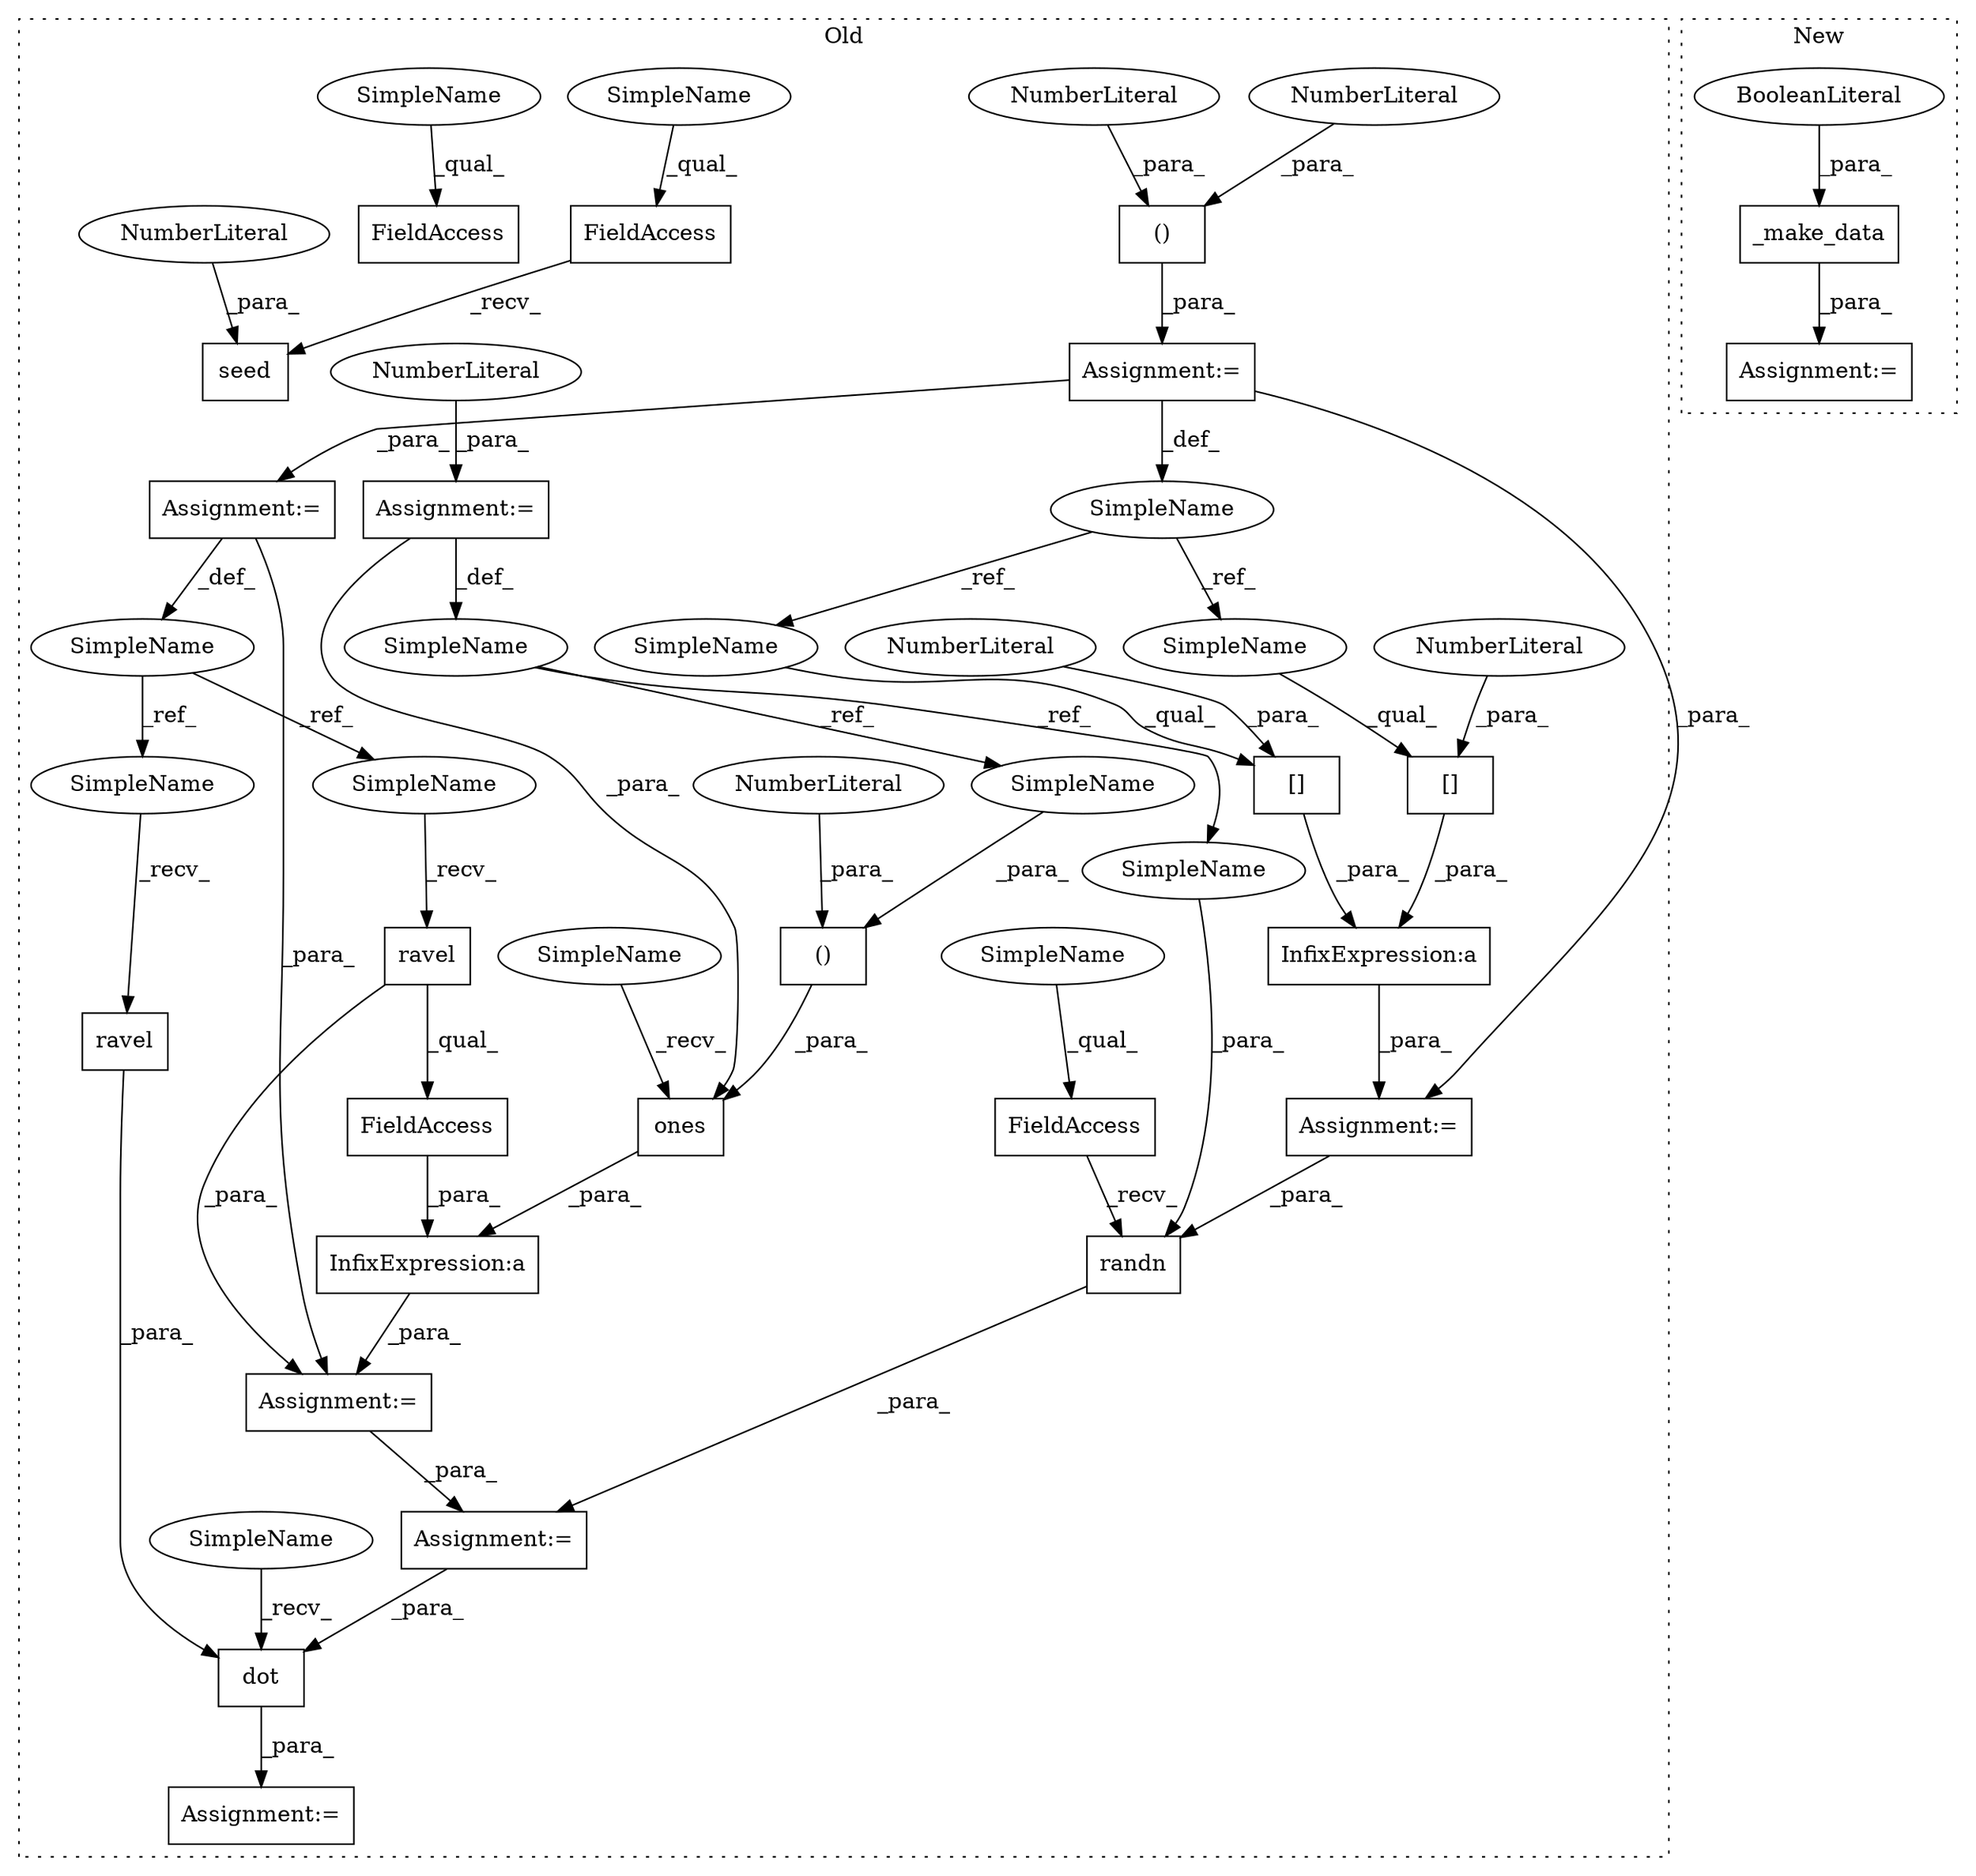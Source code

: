 digraph G {
subgraph cluster0 {
1 [label="()" a="106" s="1758" l="15" shape="box"];
3 [label="SimpleName" a="42" s="1682" l="1" shape="ellipse"];
4 [label="randn" a="32" s="1812,1821" l="6,1" shape="box"];
7 [label="Assignment:=" a="7" s="1683" l="1" shape="box"];
8 [label="()" a="106" s="1632" l="17" shape="box"];
9 [label="InfixExpression:a" a="27" s="1701" l="3" shape="box"];
10 [label="InfixExpression:a" a="27" s="1775" l="3" shape="box"];
11 [label="NumberLiteral" a="34" s="1772" l="1" shape="ellipse"];
12 [label="[]" a="2" s="1704,1709" l="4,1" shape="box"];
13 [label="NumberLiteral" a="34" s="1647" l="2" shape="ellipse"];
14 [label="[]" a="2" s="1695,1700" l="4,1" shape="box"];
15 [label="NumberLiteral" a="34" s="1632" l="2" shape="ellipse"];
16 [label="NumberLiteral" a="34" s="1699" l="1" shape="ellipse"];
17 [label="NumberLiteral" a="34" s="1708" l="1" shape="ellipse"];
18 [label="NumberLiteral" a="34" s="1684" l="2" shape="ellipse"];
19 [label="FieldAccess" a="22" s="1778" l="11" shape="box"];
20 [label="FieldAccess" a="22" s="1799" l="12" shape="box"];
21 [label="dot" a="32" s="1836,1851" l="4,1" shape="box"];
22 [label="FieldAccess" a="22" s="1656" l="12" shape="box"];
23 [label="seed" a="32" s="1669,1675" l="5,1" shape="box"];
24 [label="NumberLiteral" a="34" s="1674" l="1" shape="ellipse"];
25 [label="FieldAccess" a="22" s="1886" l="10" shape="box"];
26 [label="ones" a="32" s="1748,1773" l="10,2" shape="box"];
27 [label="ravel" a="32" s="1844" l="7" shape="box"];
28 [label="SimpleName" a="42" s="1623" l="3" shape="ellipse"];
29 [label="ravel" a="32" s="1780" l="7" shape="box"];
30 [label="SimpleName" a="42" s="1717" l="1" shape="ellipse"];
31 [label="Assignment:=" a="7" s="1693" l="1" shape="box"];
32 [label="Assignment:=" a="7" s="1626" l="6" shape="box"];
33 [label="Assignment:=" a="7" s="1829" l="1" shape="box"];
34 [label="Assignment:=" a="7" s="1718" l="1" shape="box"];
35 [label="Assignment:=" a="7" s="1740" l="1" shape="box"];
36 [label="Assignment:=" a="7" s="1797" l="2" shape="box"];
37 [label="SimpleName" a="42" s="1758" l="1" shape="ellipse"];
38 [label="SimpleName" a="42" s="1818" l="1" shape="ellipse"];
39 [label="SimpleName" a="42" s="1704" l="3" shape="ellipse"];
40 [label="SimpleName" a="42" s="1695" l="3" shape="ellipse"];
41 [label="SimpleName" a="42" s="1778" l="1" shape="ellipse"];
42 [label="SimpleName" a="42" s="1842" l="1" shape="ellipse"];
43 [label="SimpleName" a="42" s="1886" l="5" shape="ellipse"];
44 [label="SimpleName" a="42" s="1830" l="5" shape="ellipse"];
45 [label="SimpleName" a="42" s="1742" l="5" shape="ellipse"];
46 [label="SimpleName" a="42" s="1656" l="5" shape="ellipse"];
47 [label="SimpleName" a="42" s="1799" l="5" shape="ellipse"];
label = "Old";
style="dotted";
}
subgraph cluster1 {
2 [label="_make_data" a="32" s="2852,2871" l="11,1" shape="box"];
5 [label="BooleanLiteral" a="9" s="2867" l="4" shape="ellipse"];
6 [label="Assignment:=" a="7" s="2850" l="2" shape="box"];
label = "New";
style="dotted";
}
1 -> 26 [label="_para_"];
2 -> 6 [label="_para_"];
3 -> 37 [label="_ref_"];
3 -> 38 [label="_ref_"];
4 -> 36 [label="_para_"];
5 -> 2 [label="_para_"];
7 -> 26 [label="_para_"];
7 -> 3 [label="_def_"];
8 -> 32 [label="_para_"];
9 -> 31 [label="_para_"];
10 -> 35 [label="_para_"];
11 -> 1 [label="_para_"];
12 -> 9 [label="_para_"];
13 -> 8 [label="_para_"];
14 -> 9 [label="_para_"];
15 -> 8 [label="_para_"];
16 -> 14 [label="_para_"];
17 -> 12 [label="_para_"];
18 -> 7 [label="_para_"];
19 -> 10 [label="_para_"];
20 -> 4 [label="_recv_"];
21 -> 33 [label="_para_"];
22 -> 23 [label="_recv_"];
24 -> 23 [label="_para_"];
26 -> 10 [label="_para_"];
27 -> 21 [label="_para_"];
28 -> 39 [label="_ref_"];
28 -> 40 [label="_ref_"];
29 -> 35 [label="_para_"];
29 -> 19 [label="_qual_"];
30 -> 41 [label="_ref_"];
30 -> 42 [label="_ref_"];
31 -> 4 [label="_para_"];
32 -> 34 [label="_para_"];
32 -> 31 [label="_para_"];
32 -> 28 [label="_def_"];
34 -> 30 [label="_def_"];
34 -> 35 [label="_para_"];
35 -> 36 [label="_para_"];
36 -> 21 [label="_para_"];
37 -> 1 [label="_para_"];
38 -> 4 [label="_para_"];
39 -> 12 [label="_qual_"];
40 -> 14 [label="_qual_"];
41 -> 29 [label="_recv_"];
42 -> 27 [label="_recv_"];
43 -> 25 [label="_qual_"];
44 -> 21 [label="_recv_"];
45 -> 26 [label="_recv_"];
46 -> 22 [label="_qual_"];
47 -> 20 [label="_qual_"];
}